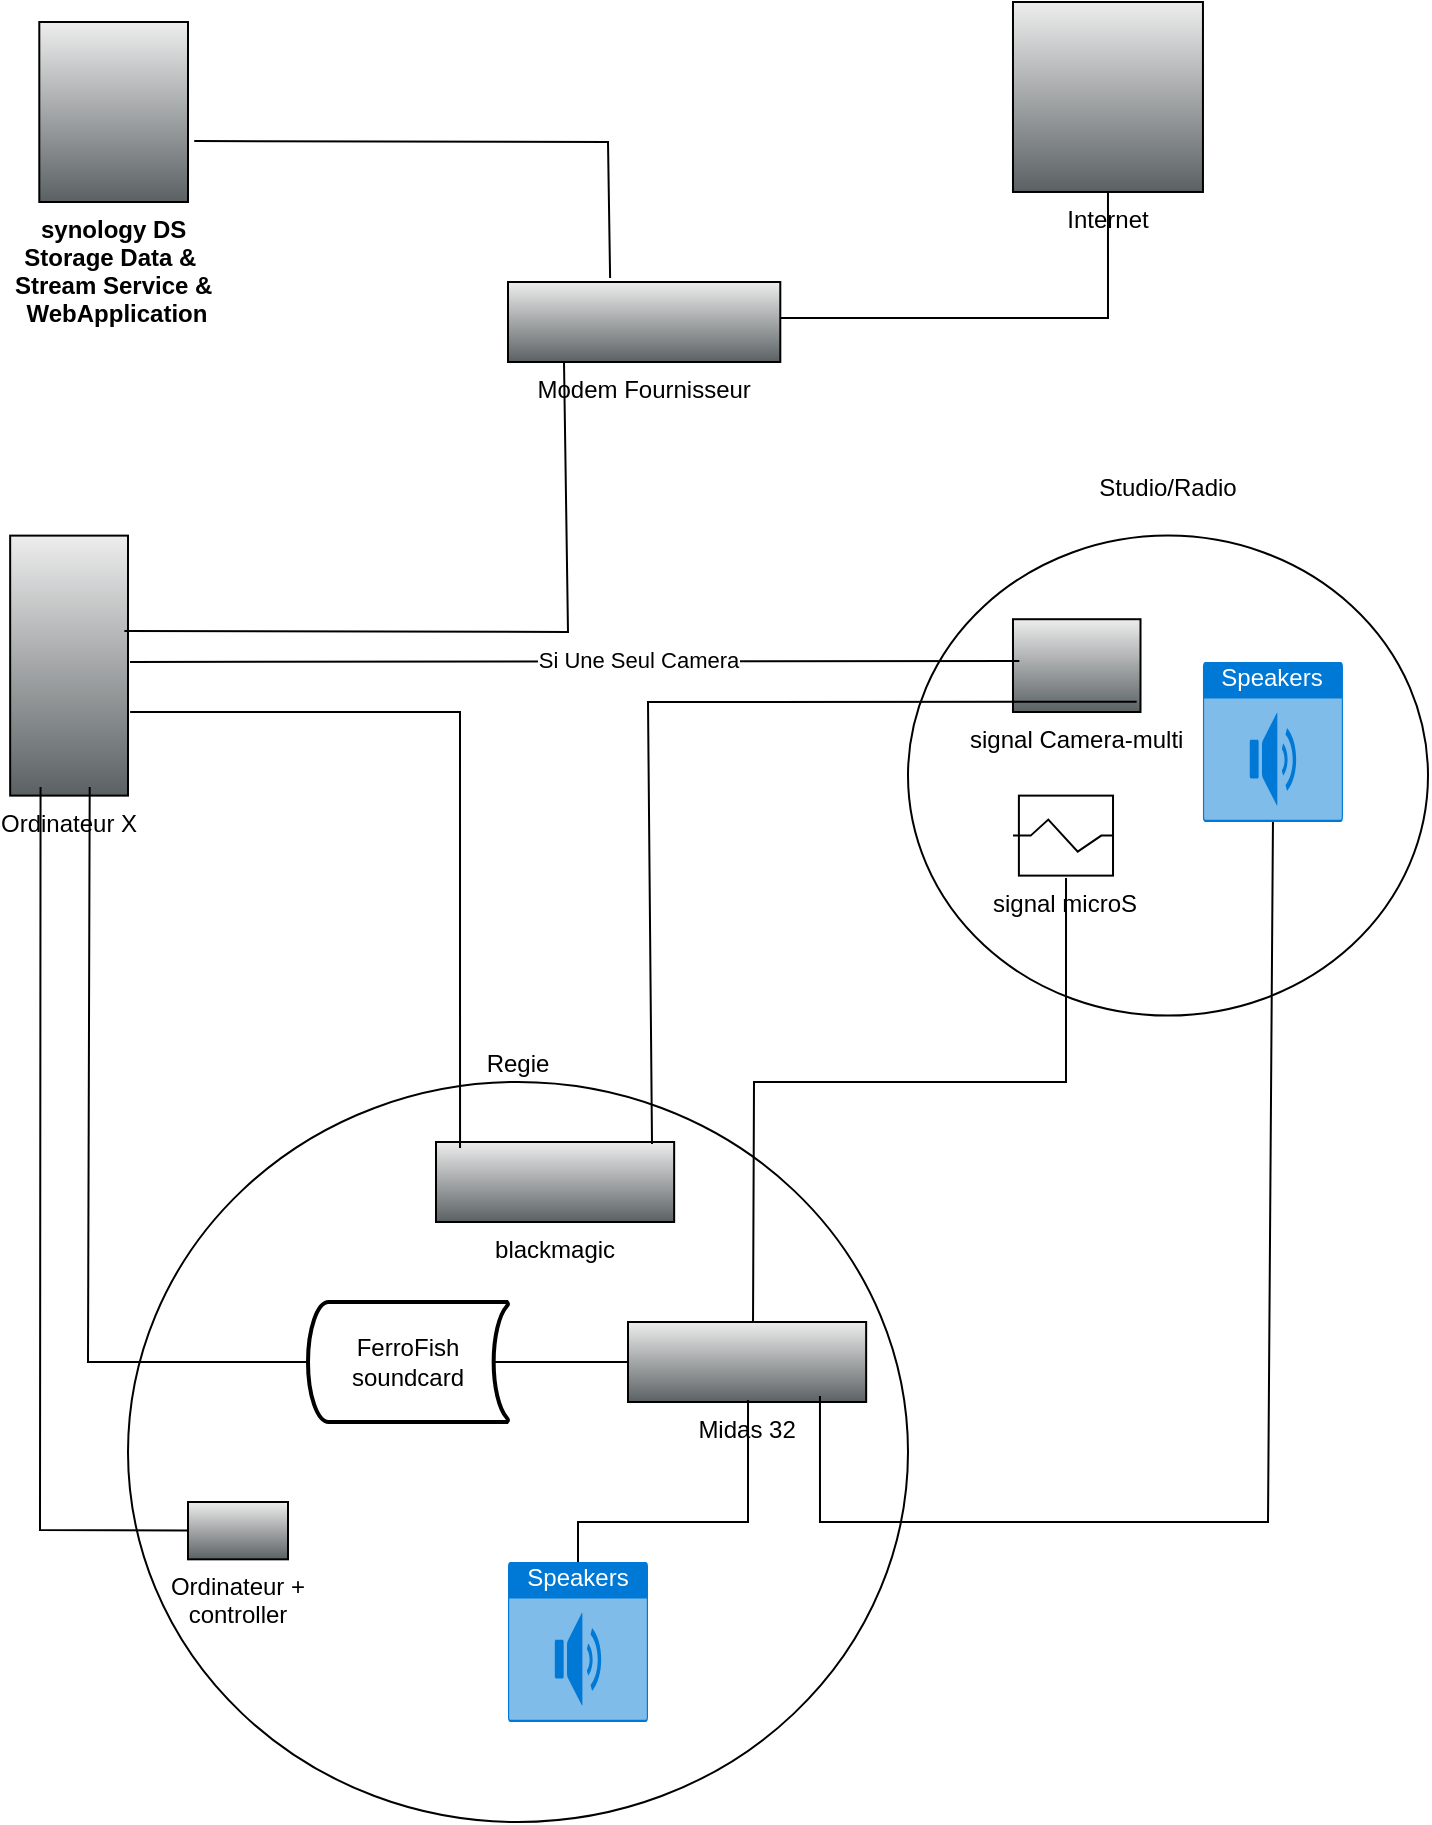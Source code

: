 <mxfile version="27.2.0">
  <diagram name="Page-1" id="sL6a0qEgZ3XLXuY1Sd-X">
    <mxGraphModel dx="1426" dy="771" grid="1" gridSize="10" guides="1" tooltips="1" connect="1" arrows="1" fold="1" page="1" pageScale="1" pageWidth="827" pageHeight="1169" background="none" math="0" shadow="0">
      <root>
        <mxCell id="0" />
        <mxCell id="1" parent="0" />
        <mxCell id="gZgPu6YqhVBWJbD_ASj5-27" value="Studio/Radio&lt;div&gt;&lt;br&gt;&lt;/div&gt;" style="ellipse;whiteSpace=wrap;html=1;labelPosition=center;verticalLabelPosition=top;align=center;verticalAlign=bottom;" parent="1" vertex="1">
          <mxGeometry x="530" y="366.81" width="260" height="240" as="geometry" />
        </mxCell>
        <mxCell id="gZgPu6YqhVBWJbD_ASj5-7" value="&lt;div&gt;Regie&lt;/div&gt;" style="ellipse;whiteSpace=wrap;html=1;labelPosition=center;verticalLabelPosition=top;align=center;verticalAlign=bottom;" parent="1" vertex="1">
          <mxGeometry x="140" y="640" width="390" height="370" as="geometry" />
        </mxCell>
        <mxCell id="gZgPu6YqhVBWJbD_ASj5-1" value="synology DS&#xa;Storage Data &amp; &#xa;Stream Service &amp;&#xa; WebApplication" style="shape=mxgraph.networks2.icon;aspect=fixed;fillColor=#EDEDED;strokeColor=#000000;gradientColor=#5B6163;network2IconShadow=1;network2bgFillColor=none;network2Icon=mxgraph.networks2.data_management;network2IconW=0.825;network2IconH=0.999;fontStyle=1;fontColor=light-dark(#000000,#4DFF01);spacingTop=0;labelPosition=center;verticalLabelPosition=bottom;align=center;verticalAlign=top;" parent="1" vertex="1">
          <mxGeometry x="95.65" y="110" width="74.35" height="90" as="geometry" />
        </mxCell>
        <mxCell id="gZgPu6YqhVBWJbD_ASj5-2" value="Internet" style="shape=mxgraph.networks2.icon;aspect=fixed;fillColor=#EDEDED;strokeColor=#000000;gradientColor=#5B6163;network2IconShadow=1;network2bgFillColor=none;network2Icon=mxgraph.networks2.globe;network2IconW=1;network2IconH=1;labelPosition=center;verticalLabelPosition=bottom;align=center;verticalAlign=top;fontColor=light-dark(#000000,#4DFF01);" parent="1" vertex="1">
          <mxGeometry x="582.49" y="100" width="94.99" height="94.99" as="geometry" />
        </mxCell>
        <mxCell id="gZgPu6YqhVBWJbD_ASj5-3" value="Modem Fournisseur" style="fillColorStyles=neutralFill;neutralFill=#9DA6A8;shape=mxgraph.networks2.icon;aspect=fixed;fillColor=#EDEDED;strokeColor=#000000;gradientColor=#5B6163;network2IconShadow=1;network2bgFillColor=none;network2Icon=mxgraph.networks2.modem;network2IconYOffset=0.013;network2IconW=1;network2IconH=0.294;verticalAlign=top;labelPosition=center;verticalLabelPosition=bottom;align=center;fontColor=light-dark(#000000,#4DFF01);" parent="1" vertex="1">
          <mxGeometry x="330" y="240" width="136.15" height="40" as="geometry" />
        </mxCell>
        <mxCell id="gZgPu6YqhVBWJbD_ASj5-4" value="Ordinateur X" style="shape=mxgraph.networks2.icon;aspect=fixed;fillColor=#EDEDED;strokeColor=#000000;gradientColor=#5B6163;network2IconShadow=1;network2bgFillColor=none;network2Icon=mxgraph.networks2.desktop_pc;network2IconXOffset=-0.003;network2IconYOffset=0.0;network2IconW=0.453;network2IconH=1.0;labelPosition=center;verticalLabelPosition=bottom;align=center;verticalAlign=top;fontColor=light-dark(#000000,#4DFF01);" parent="1" vertex="1">
          <mxGeometry x="81.08" y="366.81" width="58.92" height="130" as="geometry" />
        </mxCell>
        <mxCell id="gZgPu6YqhVBWJbD_ASj5-5" value="Ordinateur +&#xa;controller" style="shape=mxgraph.networks2.icon;aspect=fixed;fillColor=#EDEDED;strokeColor=#000000;gradientColor=#5B6163;network2IconShadow=1;network2bgFillColor=none;network2Icon=mxgraph.networks2.laptop;network2IconW=1;network2IconH=0.573;labelPosition=center;verticalLabelPosition=bottom;align=center;verticalAlign=top;" parent="1" vertex="1">
          <mxGeometry x="170" y="850" width="50" height="28.67" as="geometry" />
        </mxCell>
        <mxCell id="gZgPu6YqhVBWJbD_ASj5-6" value="Midas 32" style="shape=mxgraph.networks2.icon;aspect=fixed;fillColor=#EDEDED;strokeColor=#000000;gradientColor=#5B6163;network2IconShadow=1;network2bgFillColor=none;network2Icon=mxgraph.networks2.patch_panel;network2IconXOffset=0.0;network2IconYOffset=-0.021;network2IconW=1;network2IconH=0.336;fontColor=light-dark(#000000,#4DFF01);labelPosition=center;verticalLabelPosition=bottom;align=center;verticalAlign=top;" parent="1" vertex="1">
          <mxGeometry x="390" y="760" width="119.08" height="40" as="geometry" />
        </mxCell>
        <mxCell id="gZgPu6YqhVBWJbD_ASj5-9" value="&lt;font style=&quot;color: light-dark(rgb(0, 0, 0), rgb(77, 255, 1));&quot;&gt;signal microS&lt;/font&gt;" style="shape=mxgraph.pid.mixers.kneader;html=1;pointerEvents=1;align=center;verticalLabelPosition=bottom;verticalAlign=top;dashed=0;" parent="1" vertex="1">
          <mxGeometry x="582.51" y="496.81" width="50" height="40" as="geometry" />
        </mxCell>
        <mxCell id="gZgPu6YqhVBWJbD_ASj5-11" value="blackmagic&#xa;" style="shape=mxgraph.networks2.icon;aspect=fixed;fillColor=#EDEDED;strokeColor=#000000;gradientColor=#5B6163;network2IconShadow=1;network2bgFillColor=none;network2Icon=mxgraph.networks2.patch_panel;network2IconXOffset=0.0;network2IconYOffset=-0.021;network2IconW=1;network2IconH=0.336;fontColor=light-dark(#000000,#4DFF01);labelPosition=center;verticalLabelPosition=bottom;align=center;verticalAlign=top;" parent="1" vertex="1">
          <mxGeometry x="294" y="670" width="119.08" height="40" as="geometry" />
        </mxCell>
        <mxCell id="gZgPu6YqhVBWJbD_ASj5-12" value="signal Camera-multi&#xa;" style="shape=mxgraph.networks2.icon;aspect=fixed;fillColor=#EDEDED;strokeColor=#000000;gradientColor=#5B6163;network2IconShadow=1;network2bgFillColor=none;network2Icon=mxgraph.networks2.cctv;network2IconXOffset=-0.0;network2IconYOffset=-0.035;network2IconW=1.0;network2IconH=0.728;fontColor=light-dark(#000000,#4DFF01);labelPosition=center;verticalLabelPosition=bottom;align=center;verticalAlign=top;" parent="1" vertex="1">
          <mxGeometry x="582.49" y="408.61" width="63.76" height="46.39" as="geometry" />
        </mxCell>
        <mxCell id="gZgPu6YqhVBWJbD_ASj5-16" value="" style="endArrow=none;html=1;rounded=0;exitX=0.525;exitY=0;exitDx=0;exitDy=0;exitPerimeter=0;entryX=0.53;entryY=1.03;entryDx=0;entryDy=0;entryPerimeter=0;" parent="1" source="gZgPu6YqhVBWJbD_ASj5-6" target="gZgPu6YqhVBWJbD_ASj5-9" edge="1">
          <mxGeometry relative="1" as="geometry">
            <mxPoint x="340" y="390" as="sourcePoint" />
            <mxPoint x="500" y="390" as="targetPoint" />
            <Array as="points">
              <mxPoint x="453" y="640" />
              <mxPoint x="609" y="640" />
            </Array>
          </mxGeometry>
        </mxCell>
        <mxCell id="gZgPu6YqhVBWJbD_ASj5-17" value="" style="endArrow=none;html=1;rounded=0;entryX=0.907;entryY=0.025;entryDx=0;entryDy=0;entryPerimeter=0;exitX=0.97;exitY=0.89;exitDx=0;exitDy=0;exitPerimeter=0;" parent="1" source="gZgPu6YqhVBWJbD_ASj5-12" target="gZgPu6YqhVBWJbD_ASj5-11" edge="1">
          <mxGeometry relative="1" as="geometry">
            <mxPoint x="340" y="390" as="sourcePoint" />
            <mxPoint x="500" y="390" as="targetPoint" />
            <Array as="points">
              <mxPoint x="400" y="450" />
            </Array>
          </mxGeometry>
        </mxCell>
        <mxCell id="gZgPu6YqhVBWJbD_ASj5-19" value="" style="endArrow=none;html=1;rounded=0;entryX=0.258;entryY=0.967;entryDx=0;entryDy=0;entryPerimeter=0;" parent="1" source="gZgPu6YqhVBWJbD_ASj5-5" target="gZgPu6YqhVBWJbD_ASj5-4" edge="1">
          <mxGeometry relative="1" as="geometry">
            <mxPoint x="340" y="390" as="sourcePoint" />
            <mxPoint x="500" y="390" as="targetPoint" />
            <Array as="points">
              <mxPoint x="96" y="864" />
            </Array>
          </mxGeometry>
        </mxCell>
        <mxCell id="gZgPu6YqhVBWJbD_ASj5-20" value="FerroFish&lt;div&gt;soundcard&lt;/div&gt;" style="strokeWidth=2;html=1;shape=mxgraph.flowchart.stored_data;whiteSpace=wrap;" parent="1" vertex="1">
          <mxGeometry x="230" y="750" width="100" height="60" as="geometry" />
        </mxCell>
        <mxCell id="gZgPu6YqhVBWJbD_ASj5-21" value="" style="endArrow=none;html=1;rounded=0;exitX=0.675;exitY=0.967;exitDx=0;exitDy=0;exitPerimeter=0;entryX=0;entryY=0.5;entryDx=0;entryDy=0;entryPerimeter=0;" parent="1" source="gZgPu6YqhVBWJbD_ASj5-4" target="gZgPu6YqhVBWJbD_ASj5-20" edge="1">
          <mxGeometry relative="1" as="geometry">
            <mxPoint x="340" y="390" as="sourcePoint" />
            <mxPoint x="500" y="390" as="targetPoint" />
            <Array as="points">
              <mxPoint x="120" y="780" />
            </Array>
          </mxGeometry>
        </mxCell>
        <mxCell id="gZgPu6YqhVBWJbD_ASj5-22" value="" style="endArrow=none;html=1;rounded=0;entryX=0.93;entryY=0.5;entryDx=0;entryDy=0;entryPerimeter=0;" parent="1" target="gZgPu6YqhVBWJbD_ASj5-20" edge="1">
          <mxGeometry relative="1" as="geometry">
            <mxPoint x="390" y="780" as="sourcePoint" />
            <mxPoint x="500" y="750" as="targetPoint" />
          </mxGeometry>
        </mxCell>
        <mxCell id="gZgPu6YqhVBWJbD_ASj5-23" value="" style="endArrow=none;html=1;rounded=0;exitX=0.969;exitY=0.367;exitDx=0;exitDy=0;exitPerimeter=0;" parent="1" source="gZgPu6YqhVBWJbD_ASj5-4" edge="1">
          <mxGeometry relative="1" as="geometry">
            <mxPoint x="116" y="275" as="sourcePoint" />
            <mxPoint x="358" y="280" as="targetPoint" />
            <Array as="points">
              <mxPoint x="360" y="415" />
            </Array>
          </mxGeometry>
        </mxCell>
        <mxCell id="gZgPu6YqhVBWJbD_ASj5-24" value="" style="endArrow=none;html=1;rounded=0;exitX=1.042;exitY=0.661;exitDx=0;exitDy=0;exitPerimeter=0;entryX=0.375;entryY=-0.05;entryDx=0;entryDy=0;entryPerimeter=0;" parent="1" source="gZgPu6YqhVBWJbD_ASj5-1" target="gZgPu6YqhVBWJbD_ASj5-3" edge="1">
          <mxGeometry relative="1" as="geometry">
            <mxPoint x="340" y="390" as="sourcePoint" />
            <mxPoint x="380" y="230" as="targetPoint" />
            <Array as="points">
              <mxPoint x="380" y="170" />
            </Array>
          </mxGeometry>
        </mxCell>
        <mxCell id="gZgPu6YqhVBWJbD_ASj5-25" value="" style="endArrow=none;html=1;rounded=0;exitX=0.999;exitY=0.45;exitDx=0;exitDy=0;exitPerimeter=0;" parent="1" source="gZgPu6YqhVBWJbD_ASj5-3" target="gZgPu6YqhVBWJbD_ASj5-2" edge="1">
          <mxGeometry relative="1" as="geometry">
            <mxPoint x="340" y="390" as="sourcePoint" />
            <mxPoint x="500" y="390" as="targetPoint" />
            <Array as="points">
              <mxPoint x="630" y="258" />
            </Array>
          </mxGeometry>
        </mxCell>
        <mxCell id="gZgPu6YqhVBWJbD_ASj5-28" value="Speakers&lt;div&gt;&lt;br&gt;&lt;/div&gt;" style="html=1;whiteSpace=wrap;strokeColor=none;fillColor=#0079D6;labelPosition=center;verticalLabelPosition=middle;verticalAlign=top;align=center;fontSize=12;outlineConnect=0;spacingTop=-6;fontColor=#FFFFFF;sketch=0;shape=mxgraph.sitemap.audio;" parent="1" vertex="1">
          <mxGeometry x="677.48" y="430" width="70" height="80" as="geometry" />
        </mxCell>
        <mxCell id="gZgPu6YqhVBWJbD_ASj5-29" value="Speakers&lt;div&gt;&lt;br&gt;&lt;/div&gt;" style="html=1;whiteSpace=wrap;strokeColor=none;fillColor=#0079D6;labelPosition=center;verticalLabelPosition=middle;verticalAlign=top;align=center;fontSize=12;outlineConnect=0;spacingTop=-6;fontColor=#FFFFFF;sketch=0;shape=mxgraph.sitemap.audio;" parent="1" vertex="1">
          <mxGeometry x="330" y="880" width="70" height="80" as="geometry" />
        </mxCell>
        <mxCell id="gZgPu6YqhVBWJbD_ASj5-30" value="" style="endArrow=none;html=1;rounded=0;entryX=0.806;entryY=0.925;entryDx=0;entryDy=0;entryPerimeter=0;exitX=0.5;exitY=1;exitDx=0;exitDy=0;exitPerimeter=0;" parent="1" source="gZgPu6YqhVBWJbD_ASj5-28" target="gZgPu6YqhVBWJbD_ASj5-6" edge="1">
          <mxGeometry relative="1" as="geometry">
            <mxPoint x="230" y="290" as="sourcePoint" />
            <mxPoint x="390" y="290" as="targetPoint" />
            <Array as="points">
              <mxPoint x="710" y="860" />
              <mxPoint x="486" y="860" />
            </Array>
          </mxGeometry>
        </mxCell>
        <mxCell id="gZgPu6YqhVBWJbD_ASj5-31" value="" style="endArrow=none;html=1;rounded=0;exitX=0.5;exitY=0;exitDx=0;exitDy=0;exitPerimeter=0;entryX=0.504;entryY=0.975;entryDx=0;entryDy=0;entryPerimeter=0;" parent="1" source="gZgPu6YqhVBWJbD_ASj5-29" target="gZgPu6YqhVBWJbD_ASj5-6" edge="1">
          <mxGeometry relative="1" as="geometry">
            <mxPoint x="230" y="650" as="sourcePoint" />
            <mxPoint x="390" y="650" as="targetPoint" />
            <Array as="points">
              <mxPoint x="365" y="860" />
              <mxPoint x="450" y="860" />
            </Array>
          </mxGeometry>
        </mxCell>
        <mxCell id="gZgPu6YqhVBWJbD_ASj5-32" value="" style="endArrow=none;html=1;rounded=0;exitX=1.018;exitY=0.678;exitDx=0;exitDy=0;exitPerimeter=0;entryX=0.101;entryY=0.075;entryDx=0;entryDy=0;entryPerimeter=0;" parent="1" source="gZgPu6YqhVBWJbD_ASj5-4" target="gZgPu6YqhVBWJbD_ASj5-11" edge="1">
          <mxGeometry relative="1" as="geometry">
            <mxPoint x="230" y="290" as="sourcePoint" />
            <mxPoint x="390" y="290" as="targetPoint" />
            <Array as="points">
              <mxPoint x="306" y="455" />
            </Array>
          </mxGeometry>
        </mxCell>
        <mxCell id="gZgPu6YqhVBWJbD_ASj5-33" value="" style="endArrow=none;html=1;rounded=0;entryX=0.05;entryY=0.45;entryDx=0;entryDy=0;entryPerimeter=0;" parent="1" target="gZgPu6YqhVBWJbD_ASj5-12" edge="1">
          <mxGeometry relative="1" as="geometry">
            <mxPoint x="141" y="430" as="sourcePoint" />
            <mxPoint x="390" y="290" as="targetPoint" />
          </mxGeometry>
        </mxCell>
        <mxCell id="gZgPu6YqhVBWJbD_ASj5-34" value="Si Une Seul Camera" style="edgeLabel;html=1;align=center;verticalAlign=middle;resizable=0;points=[];" parent="gZgPu6YqhVBWJbD_ASj5-33" vertex="1" connectable="0">
          <mxGeometry x="0.143" y="1" relative="1" as="geometry">
            <mxPoint as="offset" />
          </mxGeometry>
        </mxCell>
      </root>
    </mxGraphModel>
  </diagram>
</mxfile>

